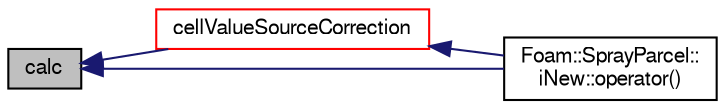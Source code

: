 digraph "calc"
{
  bgcolor="transparent";
  edge [fontname="FreeSans",fontsize="10",labelfontname="FreeSans",labelfontsize="10"];
  node [fontname="FreeSans",fontsize="10",shape=record];
  rankdir="LR";
  Node428 [label="calc",height=0.2,width=0.4,color="black", fillcolor="grey75", style="filled", fontcolor="black"];
  Node428 -> Node429 [dir="back",color="midnightblue",fontsize="10",style="solid",fontname="FreeSans"];
  Node429 [label="cellValueSourceCorrection",height=0.2,width=0.4,color="red",URL="$a24534.html#a12514aea0fca411ec9a08597bd2e709d",tooltip="Correct cell values using latest transfer information. "];
  Node429 -> Node430 [dir="back",color="midnightblue",fontsize="10",style="solid",fontname="FreeSans"];
  Node430 [label="Foam::SprayParcel::\liNew::operator()",height=0.2,width=0.4,color="black",URL="$a24542.html#a91088952f4c10fdcd976f75ea537a07a"];
  Node428 -> Node430 [dir="back",color="midnightblue",fontsize="10",style="solid",fontname="FreeSans"];
}
